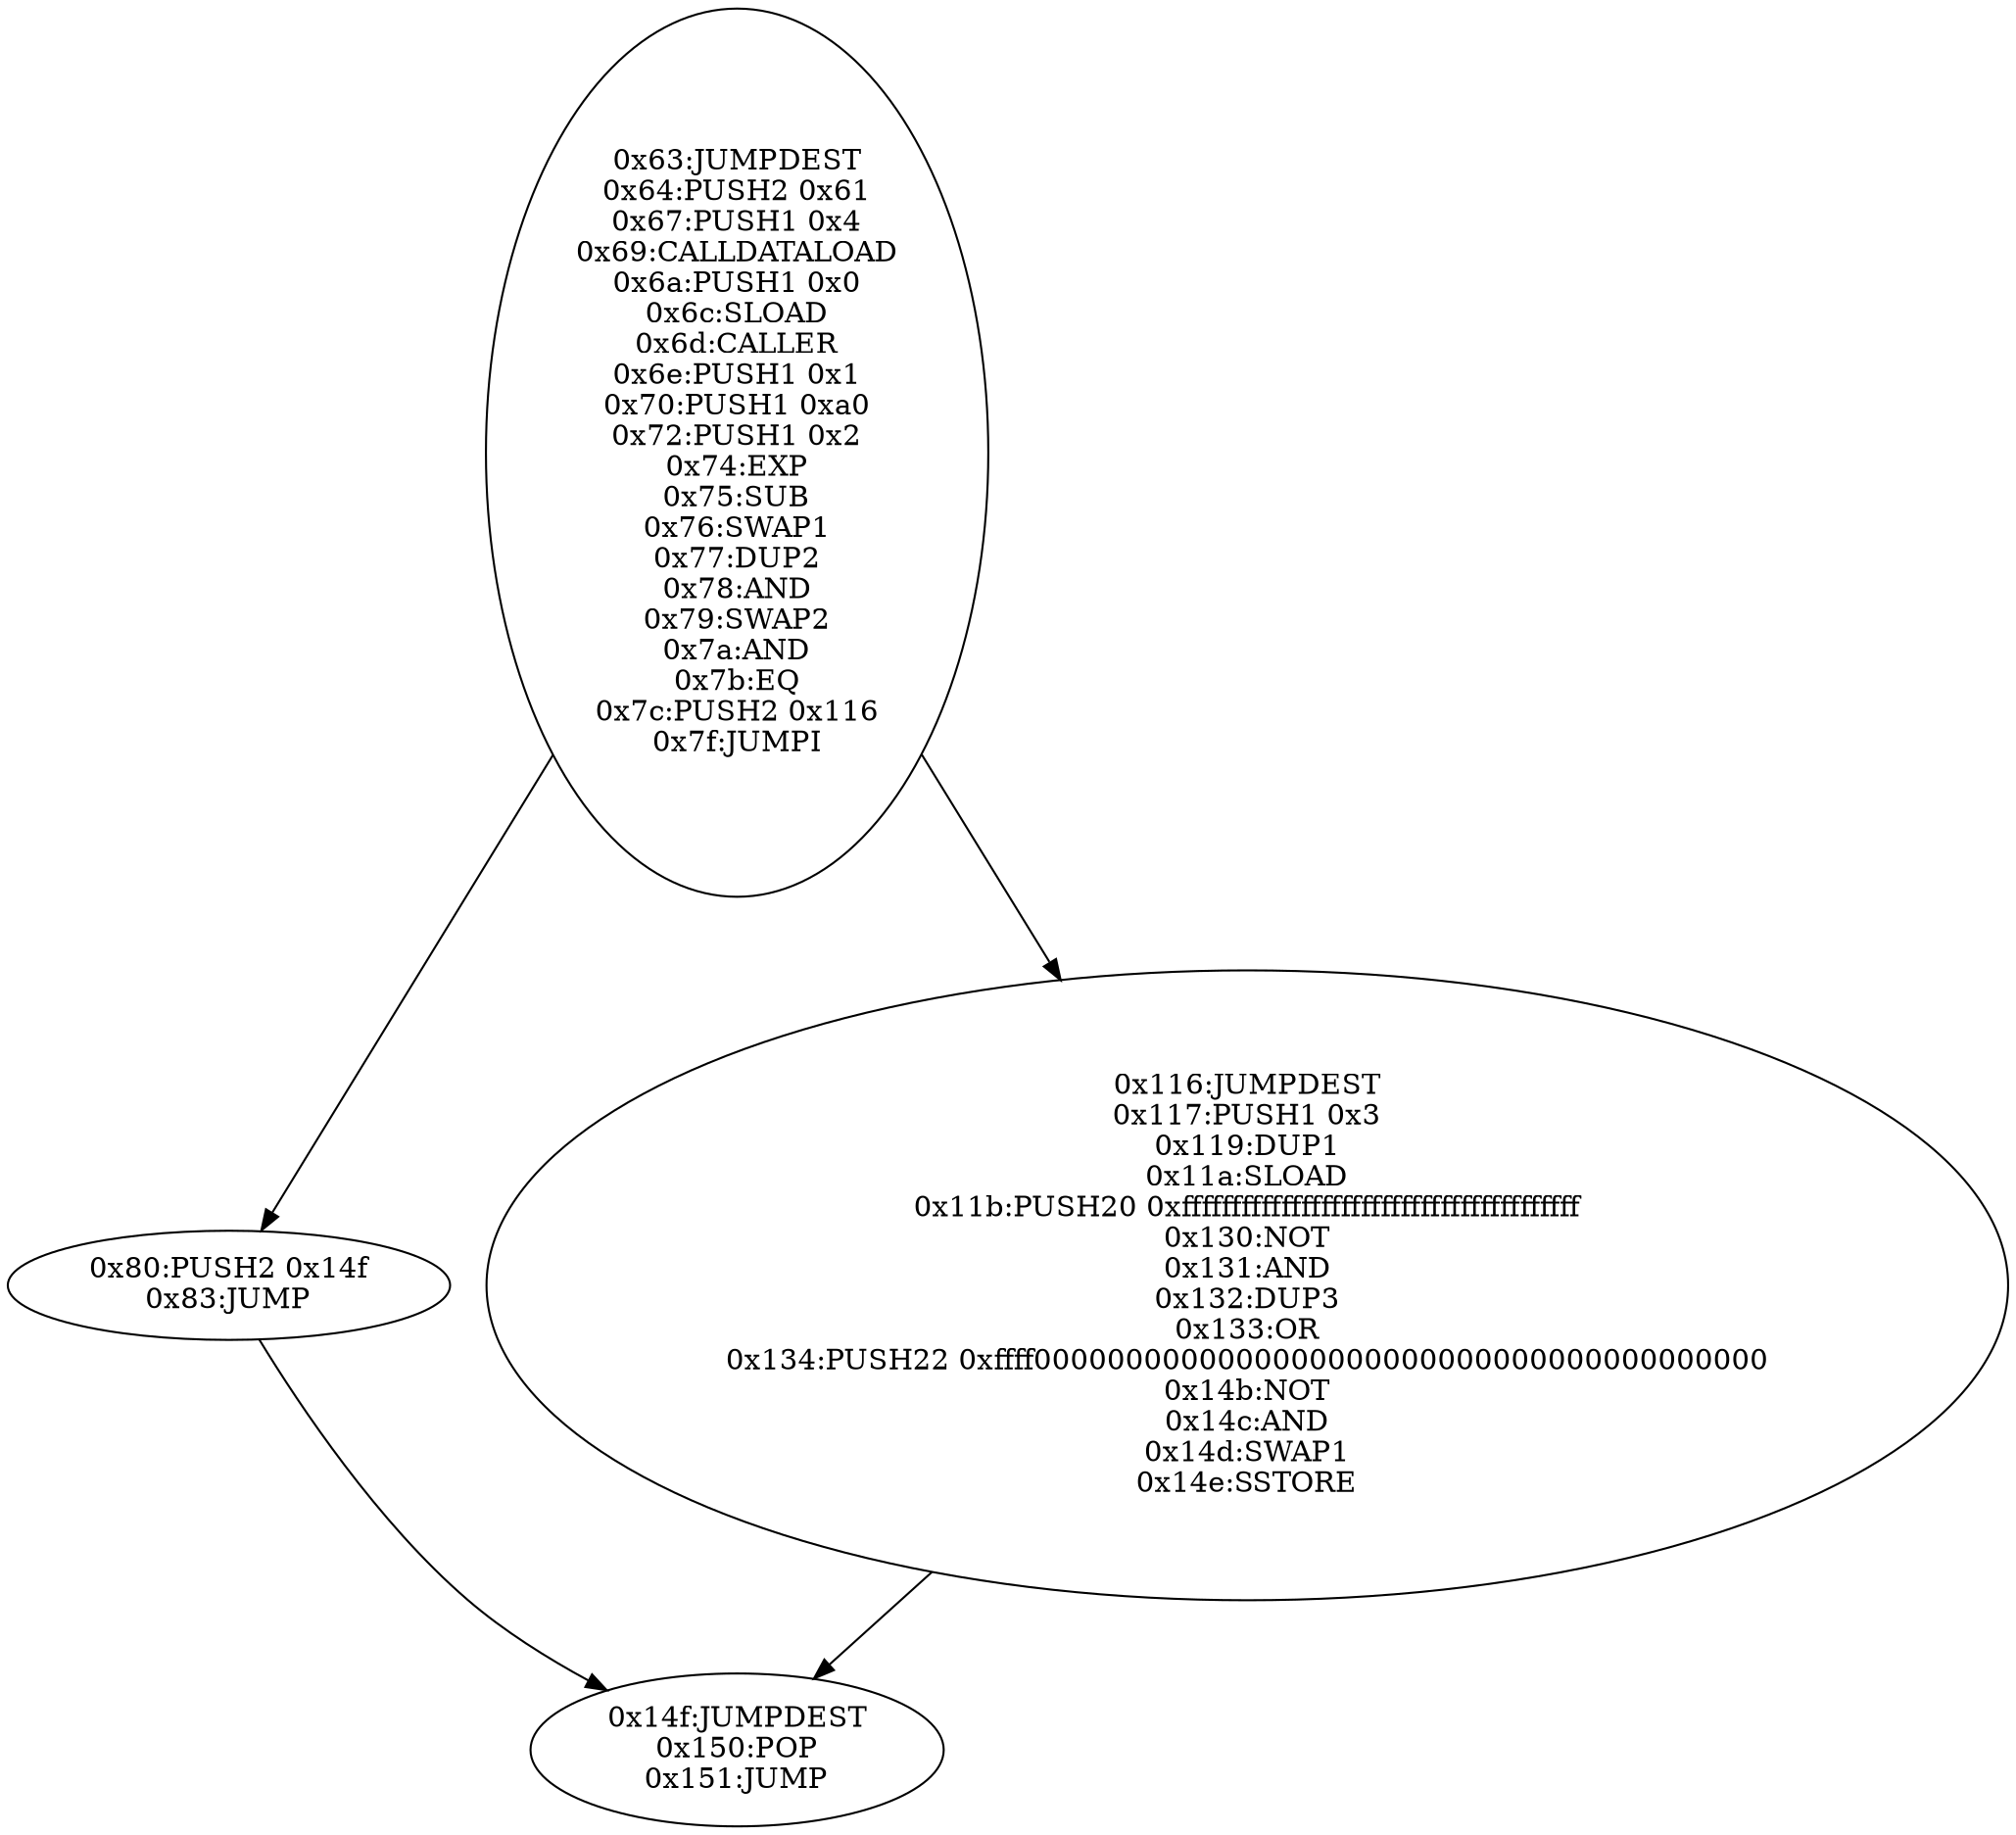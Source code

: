 digraph{
99[label="0x63:JUMPDEST
0x64:PUSH2 0x61
0x67:PUSH1 0x4
0x69:CALLDATALOAD
0x6a:PUSH1 0x0
0x6c:SLOAD
0x6d:CALLER
0x6e:PUSH1 0x1
0x70:PUSH1 0xa0
0x72:PUSH1 0x2
0x74:EXP
0x75:SUB
0x76:SWAP1
0x77:DUP2
0x78:AND
0x79:SWAP2
0x7a:AND
0x7b:EQ
0x7c:PUSH2 0x116
0x7f:JUMPI"]
99 -> 128
99 -> 278
128[label="0x80:PUSH2 0x14f
0x83:JUMP"]
128 -> 335
335[label="0x14f:JUMPDEST
0x150:POP
0x151:JUMP"]
278[label="0x116:JUMPDEST
0x117:PUSH1 0x3
0x119:DUP1
0x11a:SLOAD
0x11b:PUSH20 0xffffffffffffffffffffffffffffffffffffffff
0x130:NOT
0x131:AND
0x132:DUP3
0x133:OR
0x134:PUSH22 0xffff0000000000000000000000000000000000000000
0x14b:NOT
0x14c:AND
0x14d:SWAP1
0x14e:SSTORE"]
278 -> 335

}